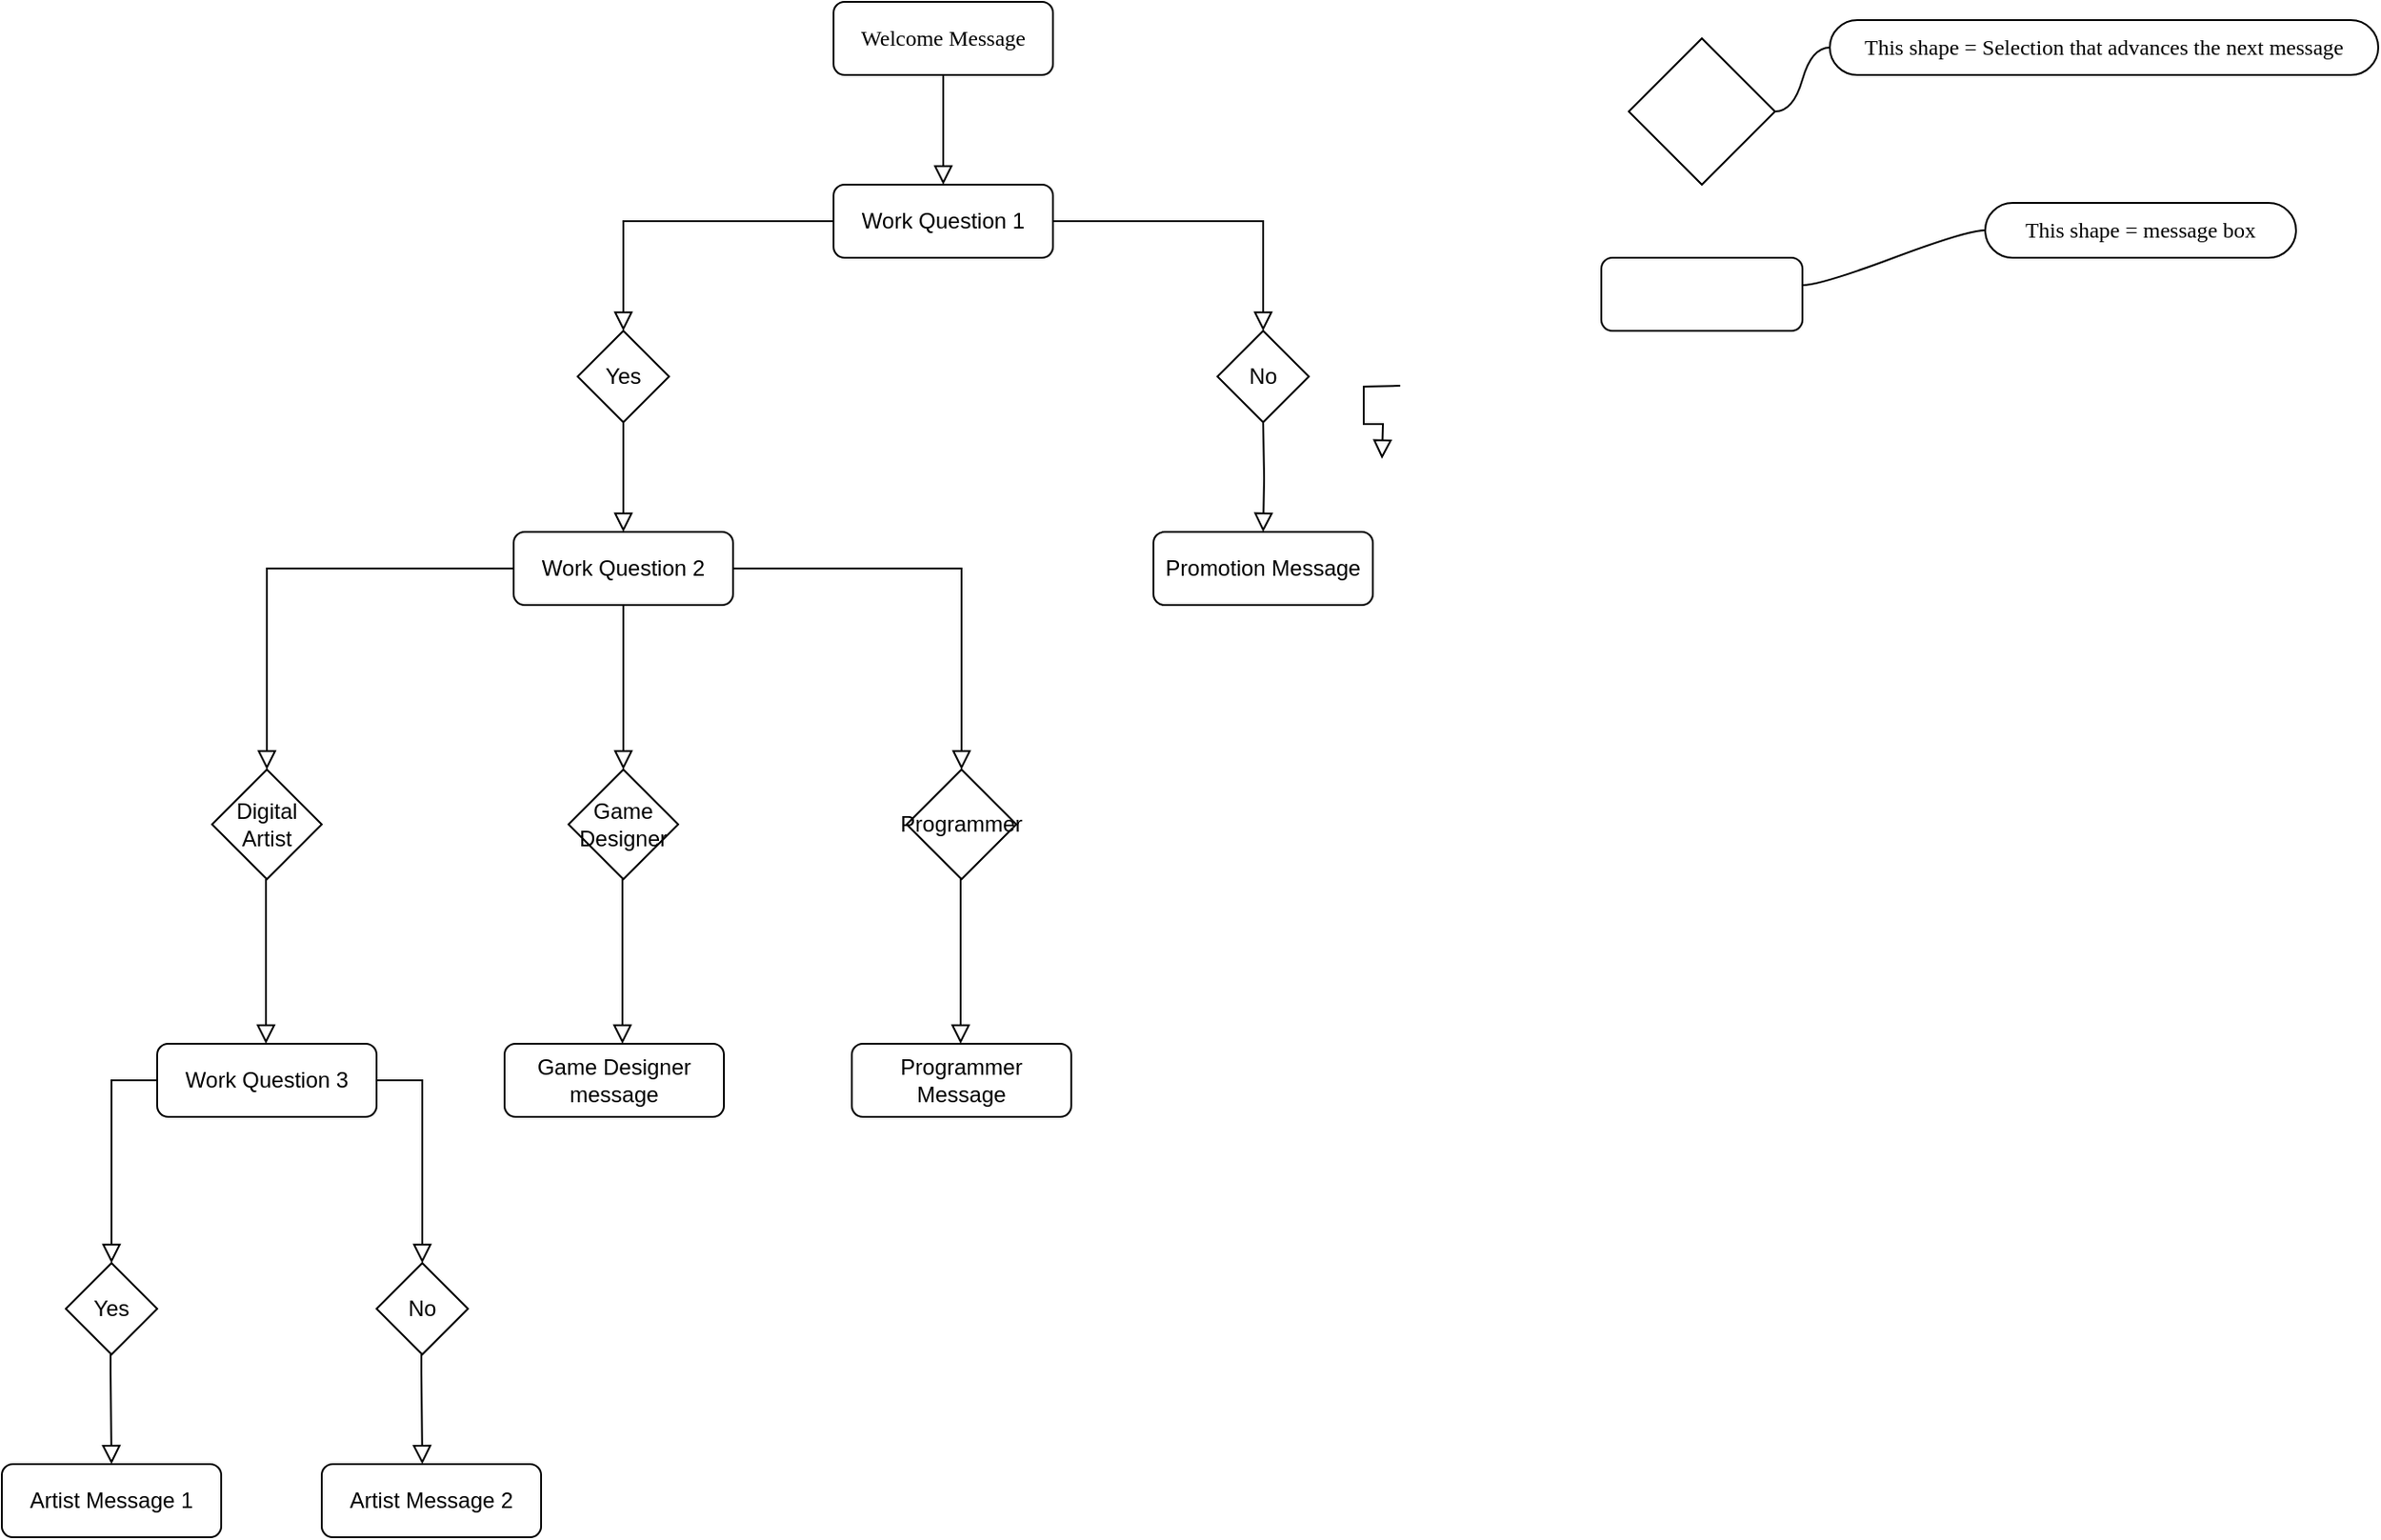 <mxfile version="15.5.2" type="device"><diagram id="C5RBs43oDa-KdzZeNtuy" name="Page-1"><mxGraphModel dx="1695" dy="527" grid="1" gridSize="10" guides="1" tooltips="1" connect="1" arrows="1" fold="1" page="1" pageScale="1" pageWidth="827" pageHeight="1169" math="0" shadow="0"><root><mxCell id="WIyWlLk6GJQsqaUBKTNV-0"/><mxCell id="WIyWlLk6GJQsqaUBKTNV-1" parent="WIyWlLk6GJQsqaUBKTNV-0"/><mxCell id="WIyWlLk6GJQsqaUBKTNV-2" value="" style="rounded=0;html=1;jettySize=auto;orthogonalLoop=1;fontSize=11;endArrow=block;endFill=0;endSize=8;strokeWidth=1;shadow=0;labelBackgroundColor=none;edgeStyle=orthogonalEdgeStyle;entryX=0.5;entryY=0;entryDx=0;entryDy=0;" parent="WIyWlLk6GJQsqaUBKTNV-1" source="WIyWlLk6GJQsqaUBKTNV-3" target="l1bc_SOJAs3-AQh2UPbM-0" edge="1"><mxGeometry relative="1" as="geometry"><mxPoint x="-260" y="210" as="targetPoint"/><Array as="points"/></mxGeometry></mxCell><mxCell id="WIyWlLk6GJQsqaUBKTNV-3" value="&lt;font face=&quot;Times New Roman&quot; style=&quot;font-size: 12px&quot;&gt;Welcome Message&lt;/font&gt;" style="rounded=1;whiteSpace=wrap;html=1;fontSize=12;glass=0;strokeWidth=1;shadow=0;" parent="WIyWlLk6GJQsqaUBKTNV-1" vertex="1"><mxGeometry x="-60" y="20" width="120" height="40" as="geometry"/></mxCell><mxCell id="2qcrvbrsPA7RN9pmjJ7R-1" value="" style="edgeStyle=orthogonalEdgeStyle;rounded=0;orthogonalLoop=1;jettySize=auto;html=1;" edge="1" parent="WIyWlLk6GJQsqaUBKTNV-1" source="WQ9qX7B82ZheKYXlo26N-12"><mxGeometry relative="1" as="geometry"><mxPoint x="240" y="190" as="targetPoint"/></mxGeometry></mxCell><mxCell id="WQ9qX7B82ZheKYXlo26N-13" value="" style="rhombus;whiteSpace=wrap;html=1;rounded=0;fontFamily=Times New Roman;fontSize=12;" parent="WIyWlLk6GJQsqaUBKTNV-1" vertex="1"><mxGeometry x="375" y="40" width="80" height="80" as="geometry"/></mxCell><mxCell id="WQ9qX7B82ZheKYXlo26N-14" value="This shape = Selection that advances the next message" style="whiteSpace=wrap;html=1;rounded=1;arcSize=50;align=center;verticalAlign=middle;strokeWidth=1;autosize=1;spacing=4;treeFolding=1;treeMoving=1;newEdgeStyle={&quot;edgeStyle&quot;:&quot;entityRelationEdgeStyle&quot;,&quot;startArrow&quot;:&quot;none&quot;,&quot;endArrow&quot;:&quot;none&quot;,&quot;segment&quot;:10,&quot;curved&quot;:1};fontFamily=Times New Roman;fontSize=12;" parent="WIyWlLk6GJQsqaUBKTNV-1" vertex="1"><mxGeometry x="485" y="30" width="300" height="30" as="geometry"/></mxCell><mxCell id="WQ9qX7B82ZheKYXlo26N-15" value="" style="edgeStyle=entityRelationEdgeStyle;startArrow=none;endArrow=none;segment=10;curved=1;rounded=0;fontFamily=Times New Roman;fontSize=12;exitX=1;exitY=0.5;exitDx=0;exitDy=0;" parent="WIyWlLk6GJQsqaUBKTNV-1" source="WQ9qX7B82ZheKYXlo26N-13" target="WQ9qX7B82ZheKYXlo26N-14" edge="1"><mxGeometry relative="1" as="geometry"><mxPoint x="265" y="220" as="sourcePoint"/></mxGeometry></mxCell><mxCell id="WQ9qX7B82ZheKYXlo26N-16" value="" style="rounded=1;whiteSpace=wrap;html=1;fontFamily=Times New Roman;fontSize=12;" parent="WIyWlLk6GJQsqaUBKTNV-1" vertex="1"><mxGeometry x="360" y="160" width="110" height="40" as="geometry"/></mxCell><mxCell id="WQ9qX7B82ZheKYXlo26N-17" value="This shape = message box" style="whiteSpace=wrap;html=1;rounded=1;arcSize=50;align=center;verticalAlign=middle;strokeWidth=1;autosize=1;spacing=4;treeFolding=1;treeMoving=1;newEdgeStyle={&quot;edgeStyle&quot;:&quot;entityRelationEdgeStyle&quot;,&quot;startArrow&quot;:&quot;none&quot;,&quot;endArrow&quot;:&quot;none&quot;,&quot;segment&quot;:10,&quot;curved&quot;:1};fontFamily=Times New Roman;fontSize=12;" parent="WIyWlLk6GJQsqaUBKTNV-1" vertex="1"><mxGeometry x="570" y="130" width="170" height="30" as="geometry"/></mxCell><mxCell id="WQ9qX7B82ZheKYXlo26N-18" value="" style="edgeStyle=entityRelationEdgeStyle;startArrow=none;endArrow=none;segment=10;curved=1;rounded=0;fontFamily=Times New Roman;fontSize=12;exitX=1;exitY=0.5;exitDx=0;exitDy=0;entryX=0;entryY=0.5;entryDx=0;entryDy=0;" parent="WIyWlLk6GJQsqaUBKTNV-1" target="WQ9qX7B82ZheKYXlo26N-17" edge="1"><mxGeometry relative="1" as="geometry"><mxPoint x="470.0" y="175" as="sourcePoint"/><mxPoint x="500.0" y="140" as="targetPoint"/></mxGeometry></mxCell><mxCell id="l1bc_SOJAs3-AQh2UPbM-0" value="Work Question 1" style="rounded=1;whiteSpace=wrap;html=1;fontSize=12;glass=0;strokeWidth=1;shadow=0;" parent="WIyWlLk6GJQsqaUBKTNV-1" vertex="1"><mxGeometry x="-60" y="120" width="120" height="40" as="geometry"/></mxCell><mxCell id="l1bc_SOJAs3-AQh2UPbM-5" value="" style="rounded=0;html=1;jettySize=auto;orthogonalLoop=1;fontSize=11;endArrow=block;endFill=0;endSize=8;strokeWidth=1;shadow=0;labelBackgroundColor=none;edgeStyle=orthogonalEdgeStyle;exitX=0.5;exitY=1;exitDx=0;exitDy=0;" parent="WIyWlLk6GJQsqaUBKTNV-1" source="WQ9qX7B82ZheKYXlo26N-10" edge="1"><mxGeometry relative="1" as="geometry"><mxPoint x="250" y="230" as="sourcePoint"/><mxPoint x="240" y="270" as="targetPoint"/></mxGeometry></mxCell><mxCell id="2qcrvbrsPA7RN9pmjJ7R-7" value="" style="rounded=0;html=1;jettySize=auto;orthogonalLoop=1;fontSize=11;endArrow=block;endFill=0;endSize=8;strokeWidth=1;shadow=0;labelBackgroundColor=none;edgeStyle=orthogonalEdgeStyle;exitX=0;exitY=0.5;exitDx=0;exitDy=0;entryX=0.5;entryY=0;entryDx=0;entryDy=0;" edge="1" parent="WIyWlLk6GJQsqaUBKTNV-1" source="l1bc_SOJAs3-AQh2UPbM-0" target="2qcrvbrsPA7RN9pmjJ7R-9"><mxGeometry relative="1" as="geometry"><mxPoint x="10" y="70" as="sourcePoint"/><mxPoint x="-180" y="200" as="targetPoint"/><Array as="points"/></mxGeometry></mxCell><mxCell id="2qcrvbrsPA7RN9pmjJ7R-8" value="" style="rounded=0;html=1;jettySize=auto;orthogonalLoop=1;fontSize=11;endArrow=block;endFill=0;endSize=8;strokeWidth=1;shadow=0;labelBackgroundColor=none;edgeStyle=orthogonalEdgeStyle;exitX=1;exitY=0.5;exitDx=0;exitDy=0;entryX=0.5;entryY=0;entryDx=0;entryDy=0;" edge="1" parent="WIyWlLk6GJQsqaUBKTNV-1" source="l1bc_SOJAs3-AQh2UPbM-0" target="2qcrvbrsPA7RN9pmjJ7R-10"><mxGeometry relative="1" as="geometry"><mxPoint x="220" y="140" as="sourcePoint"/><mxPoint x="180" y="200" as="targetPoint"/><Array as="points"><mxPoint x="175" y="140"/></Array></mxGeometry></mxCell><mxCell id="2qcrvbrsPA7RN9pmjJ7R-9" value="Yes" style="rhombus;whiteSpace=wrap;html=1;" vertex="1" parent="WIyWlLk6GJQsqaUBKTNV-1"><mxGeometry x="-200" y="200" width="50" height="50" as="geometry"/></mxCell><mxCell id="2qcrvbrsPA7RN9pmjJ7R-10" value="No" style="rhombus;whiteSpace=wrap;html=1;" vertex="1" parent="WIyWlLk6GJQsqaUBKTNV-1"><mxGeometry x="150" y="200" width="50" height="50" as="geometry"/></mxCell><mxCell id="2qcrvbrsPA7RN9pmjJ7R-11" value="Work Question 2" style="rounded=1;whiteSpace=wrap;html=1;fontSize=12;glass=0;strokeWidth=1;shadow=0;" vertex="1" parent="WIyWlLk6GJQsqaUBKTNV-1"><mxGeometry x="-235" y="310" width="120" height="40" as="geometry"/></mxCell><mxCell id="2qcrvbrsPA7RN9pmjJ7R-12" value="" style="rounded=0;html=1;jettySize=auto;orthogonalLoop=1;fontSize=11;endArrow=block;endFill=0;endSize=8;strokeWidth=1;shadow=0;labelBackgroundColor=none;edgeStyle=orthogonalEdgeStyle;entryX=0.5;entryY=0;entryDx=0;entryDy=0;exitX=0.5;exitY=1;exitDx=0;exitDy=0;" edge="1" parent="WIyWlLk6GJQsqaUBKTNV-1" source="2qcrvbrsPA7RN9pmjJ7R-9" target="2qcrvbrsPA7RN9pmjJ7R-11"><mxGeometry relative="1" as="geometry"><mxPoint x="-175.5" y="250" as="sourcePoint"/><mxPoint x="-175.5" y="310" as="targetPoint"/><Array as="points"/></mxGeometry></mxCell><mxCell id="2qcrvbrsPA7RN9pmjJ7R-13" value="Promotion Message" style="rounded=1;whiteSpace=wrap;html=1;fontSize=12;glass=0;strokeWidth=1;shadow=0;" vertex="1" parent="WIyWlLk6GJQsqaUBKTNV-1"><mxGeometry x="115" y="310" width="120" height="40" as="geometry"/></mxCell><mxCell id="2qcrvbrsPA7RN9pmjJ7R-14" value="" style="rounded=0;html=1;jettySize=auto;orthogonalLoop=1;fontSize=11;endArrow=block;endFill=0;endSize=8;strokeWidth=1;shadow=0;labelBackgroundColor=none;edgeStyle=orthogonalEdgeStyle;entryX=0.5;entryY=0;entryDx=0;entryDy=0;" edge="1" parent="WIyWlLk6GJQsqaUBKTNV-1" target="2qcrvbrsPA7RN9pmjJ7R-13"><mxGeometry relative="1" as="geometry"><mxPoint x="175" y="250" as="sourcePoint"/><mxPoint x="174.5" y="310" as="targetPoint"/><Array as="points"/></mxGeometry></mxCell><mxCell id="2qcrvbrsPA7RN9pmjJ7R-15" value="" style="rounded=0;html=1;jettySize=auto;orthogonalLoop=1;fontSize=11;endArrow=block;endFill=0;endSize=8;strokeWidth=1;shadow=0;labelBackgroundColor=none;edgeStyle=orthogonalEdgeStyle;exitX=0;exitY=0.5;exitDx=0;exitDy=0;entryX=0.5;entryY=0;entryDx=0;entryDy=0;" edge="1" parent="WIyWlLk6GJQsqaUBKTNV-1" source="2qcrvbrsPA7RN9pmjJ7R-11" target="2qcrvbrsPA7RN9pmjJ7R-19"><mxGeometry relative="1" as="geometry"><mxPoint x="-300" y="330" as="sourcePoint"/><mxPoint x="-377" y="410" as="targetPoint"/><Array as="points"><mxPoint x="-370" y="330"/></Array></mxGeometry></mxCell><mxCell id="2qcrvbrsPA7RN9pmjJ7R-17" value="" style="rounded=0;html=1;jettySize=auto;orthogonalLoop=1;fontSize=11;endArrow=block;endFill=0;endSize=8;strokeWidth=1;shadow=0;labelBackgroundColor=none;edgeStyle=orthogonalEdgeStyle;exitX=1;exitY=0.5;exitDx=0;exitDy=0;entryX=0.5;entryY=0;entryDx=0;entryDy=0;" edge="1" parent="WIyWlLk6GJQsqaUBKTNV-1" source="2qcrvbrsPA7RN9pmjJ7R-11" target="2qcrvbrsPA7RN9pmjJ7R-23"><mxGeometry relative="1" as="geometry"><mxPoint x="-80" y="340" as="sourcePoint"/><mxPoint x="40" y="410" as="targetPoint"/><Array as="points"><mxPoint x="10" y="330"/><mxPoint x="10" y="440"/></Array></mxGeometry></mxCell><mxCell id="2qcrvbrsPA7RN9pmjJ7R-18" value="" style="rounded=0;html=1;jettySize=auto;orthogonalLoop=1;fontSize=11;endArrow=block;endFill=0;endSize=8;strokeWidth=1;shadow=0;labelBackgroundColor=none;edgeStyle=orthogonalEdgeStyle;exitX=0.5;exitY=1;exitDx=0;exitDy=0;" edge="1" parent="WIyWlLk6GJQsqaUBKTNV-1" source="2qcrvbrsPA7RN9pmjJ7R-11"><mxGeometry relative="1" as="geometry"><mxPoint x="-175" y="400" as="sourcePoint"/><mxPoint x="-175" y="440" as="targetPoint"/><Array as="points"/></mxGeometry></mxCell><mxCell id="2qcrvbrsPA7RN9pmjJ7R-19" value="Digital Artist" style="rhombus;whiteSpace=wrap;html=1;" vertex="1" parent="WIyWlLk6GJQsqaUBKTNV-1"><mxGeometry x="-400" y="440" width="60" height="60" as="geometry"/></mxCell><mxCell id="2qcrvbrsPA7RN9pmjJ7R-22" value="Game Designer" style="rhombus;whiteSpace=wrap;html=1;" vertex="1" parent="WIyWlLk6GJQsqaUBKTNV-1"><mxGeometry x="-205" y="440" width="60" height="60" as="geometry"/></mxCell><mxCell id="2qcrvbrsPA7RN9pmjJ7R-23" value="Programmer" style="rhombus;whiteSpace=wrap;html=1;" vertex="1" parent="WIyWlLk6GJQsqaUBKTNV-1"><mxGeometry x="-20" y="440" width="60" height="60" as="geometry"/></mxCell><mxCell id="2qcrvbrsPA7RN9pmjJ7R-25" value="" style="rounded=0;html=1;jettySize=auto;orthogonalLoop=1;fontSize=11;endArrow=block;endFill=0;endSize=8;strokeWidth=1;shadow=0;labelBackgroundColor=none;edgeStyle=orthogonalEdgeStyle;exitX=0.5;exitY=1;exitDx=0;exitDy=0;" edge="1" parent="WIyWlLk6GJQsqaUBKTNV-1"><mxGeometry relative="1" as="geometry"><mxPoint x="-370.5" y="500" as="sourcePoint"/><mxPoint x="-370.5" y="590" as="targetPoint"/><Array as="points"/></mxGeometry></mxCell><mxCell id="2qcrvbrsPA7RN9pmjJ7R-26" value="" style="rounded=0;html=1;jettySize=auto;orthogonalLoop=1;fontSize=11;endArrow=block;endFill=0;endSize=8;strokeWidth=1;shadow=0;labelBackgroundColor=none;edgeStyle=orthogonalEdgeStyle;exitX=0.5;exitY=1;exitDx=0;exitDy=0;" edge="1" parent="WIyWlLk6GJQsqaUBKTNV-1"><mxGeometry relative="1" as="geometry"><mxPoint x="-175.5" y="500" as="sourcePoint"/><mxPoint x="-175.5" y="590" as="targetPoint"/><Array as="points"/></mxGeometry></mxCell><mxCell id="2qcrvbrsPA7RN9pmjJ7R-27" value="" style="rounded=0;html=1;jettySize=auto;orthogonalLoop=1;fontSize=11;endArrow=block;endFill=0;endSize=8;strokeWidth=1;shadow=0;labelBackgroundColor=none;edgeStyle=orthogonalEdgeStyle;exitX=0.5;exitY=1;exitDx=0;exitDy=0;" edge="1" parent="WIyWlLk6GJQsqaUBKTNV-1"><mxGeometry relative="1" as="geometry"><mxPoint x="9.5" y="500" as="sourcePoint"/><mxPoint x="9.5" y="590" as="targetPoint"/><Array as="points"/></mxGeometry></mxCell><mxCell id="2qcrvbrsPA7RN9pmjJ7R-28" value="Work Question 3" style="rounded=1;whiteSpace=wrap;html=1;fontSize=12;glass=0;strokeWidth=1;shadow=0;" vertex="1" parent="WIyWlLk6GJQsqaUBKTNV-1"><mxGeometry x="-430" y="590" width="120" height="40" as="geometry"/></mxCell><mxCell id="2qcrvbrsPA7RN9pmjJ7R-29" value="Game Designer message&lt;span style=&quot;color: rgba(0 , 0 , 0 , 0) ; font-family: monospace ; font-size: 0px&quot;&gt;%3CmxGraphModel%3E%3Croot%3E%3CmxCell%20id%3D%220%22%2F%3E%3CmxCell%20id%3D%221%22%20parent%3D%220%22%2F%3E%3CmxCell%20id%3D%222%22%20value%3D%22Work%20Question%203%22%20style%3D%22rounded%3D1%3BwhiteSpace%3Dwrap%3Bhtml%3D1%3BfontSize%3D12%3Bglass%3D0%3BstrokeWidth%3D1%3Bshadow%3D0%3B%22%20vertex%3D%221%22%20parent%3D%221%22%3E%3CmxGeometry%20x%3D%22-430%22%20y%3D%22590%22%20width%3D%22120%22%20height%3D%2240%22%20as%3D%22geometry%22%2F%3E%3C%2FmxCell%3E%3C%2Froot%3E%3C%2FmxGraphModel%3E&lt;/span&gt;" style="rounded=1;whiteSpace=wrap;html=1;fontSize=12;glass=0;strokeWidth=1;shadow=0;" vertex="1" parent="WIyWlLk6GJQsqaUBKTNV-1"><mxGeometry x="-240" y="590" width="120" height="40" as="geometry"/></mxCell><mxCell id="2qcrvbrsPA7RN9pmjJ7R-30" value="Programmer Message" style="rounded=1;whiteSpace=wrap;html=1;fontSize=12;glass=0;strokeWidth=1;shadow=0;" vertex="1" parent="WIyWlLk6GJQsqaUBKTNV-1"><mxGeometry x="-50" y="590" width="120" height="40" as="geometry"/></mxCell><mxCell id="2qcrvbrsPA7RN9pmjJ7R-31" value="Yes" style="rhombus;whiteSpace=wrap;html=1;" vertex="1" parent="WIyWlLk6GJQsqaUBKTNV-1"><mxGeometry x="-480" y="710" width="50" height="50" as="geometry"/></mxCell><mxCell id="2qcrvbrsPA7RN9pmjJ7R-32" value="No" style="rhombus;whiteSpace=wrap;html=1;" vertex="1" parent="WIyWlLk6GJQsqaUBKTNV-1"><mxGeometry x="-310" y="710" width="50" height="50" as="geometry"/></mxCell><mxCell id="2qcrvbrsPA7RN9pmjJ7R-33" value="" style="rounded=0;html=1;jettySize=auto;orthogonalLoop=1;fontSize=11;endArrow=block;endFill=0;endSize=8;strokeWidth=1;shadow=0;labelBackgroundColor=none;edgeStyle=orthogonalEdgeStyle;exitX=0;exitY=0.5;exitDx=0;exitDy=0;entryX=0.5;entryY=0;entryDx=0;entryDy=0;" edge="1" parent="WIyWlLk6GJQsqaUBKTNV-1" source="2qcrvbrsPA7RN9pmjJ7R-28" target="2qcrvbrsPA7RN9pmjJ7R-31"><mxGeometry relative="1" as="geometry"><mxPoint x="-387.5" y="600" as="sourcePoint"/><mxPoint x="-522.5" y="710" as="targetPoint"/><Array as="points"><mxPoint x="-455" y="610"/></Array></mxGeometry></mxCell><mxCell id="2qcrvbrsPA7RN9pmjJ7R-34" value="" style="rounded=0;html=1;jettySize=auto;orthogonalLoop=1;fontSize=11;endArrow=block;endFill=0;endSize=8;strokeWidth=1;shadow=0;labelBackgroundColor=none;edgeStyle=orthogonalEdgeStyle;exitX=1;exitY=0.5;exitDx=0;exitDy=0;entryX=0.5;entryY=0;entryDx=0;entryDy=0;" edge="1" parent="WIyWlLk6GJQsqaUBKTNV-1" source="2qcrvbrsPA7RN9pmjJ7R-28"><mxGeometry relative="1" as="geometry"><mxPoint x="-260" y="610" as="sourcePoint"/><mxPoint x="-285" y="710" as="targetPoint"/><Array as="points"><mxPoint x="-285" y="610"/></Array></mxGeometry></mxCell><mxCell id="2qcrvbrsPA7RN9pmjJ7R-35" value="Artist Message 1" style="rounded=1;whiteSpace=wrap;html=1;fontSize=12;glass=0;strokeWidth=1;shadow=0;" vertex="1" parent="WIyWlLk6GJQsqaUBKTNV-1"><mxGeometry x="-515" y="820" width="120" height="40" as="geometry"/></mxCell><mxCell id="2qcrvbrsPA7RN9pmjJ7R-36" value="Artist Message 2" style="rounded=1;whiteSpace=wrap;html=1;fontSize=12;glass=0;strokeWidth=1;shadow=0;" vertex="1" parent="WIyWlLk6GJQsqaUBKTNV-1"><mxGeometry x="-340" y="820" width="120" height="40" as="geometry"/></mxCell><mxCell id="2qcrvbrsPA7RN9pmjJ7R-37" value="" style="rounded=0;html=1;jettySize=auto;orthogonalLoop=1;fontSize=11;endArrow=block;endFill=0;endSize=8;strokeWidth=1;shadow=0;labelBackgroundColor=none;edgeStyle=orthogonalEdgeStyle;exitX=0.5;exitY=1;exitDx=0;exitDy=0;" edge="1" parent="WIyWlLk6GJQsqaUBKTNV-1"><mxGeometry relative="1" as="geometry"><mxPoint x="-455.5" y="760" as="sourcePoint"/><mxPoint x="-455" y="820" as="targetPoint"/><Array as="points"><mxPoint x="-455" y="770"/><mxPoint x="-455" y="770"/></Array></mxGeometry></mxCell><mxCell id="2qcrvbrsPA7RN9pmjJ7R-38" value="" style="rounded=0;html=1;jettySize=auto;orthogonalLoop=1;fontSize=11;endArrow=block;endFill=0;endSize=8;strokeWidth=1;shadow=0;labelBackgroundColor=none;edgeStyle=orthogonalEdgeStyle;exitX=0.5;exitY=1;exitDx=0;exitDy=0;" edge="1" parent="WIyWlLk6GJQsqaUBKTNV-1"><mxGeometry relative="1" as="geometry"><mxPoint x="-285.5" y="760" as="sourcePoint"/><mxPoint x="-285" y="820" as="targetPoint"/><Array as="points"><mxPoint x="-285" y="770"/><mxPoint x="-285" y="770"/></Array></mxGeometry></mxCell></root></mxGraphModel></diagram></mxfile>